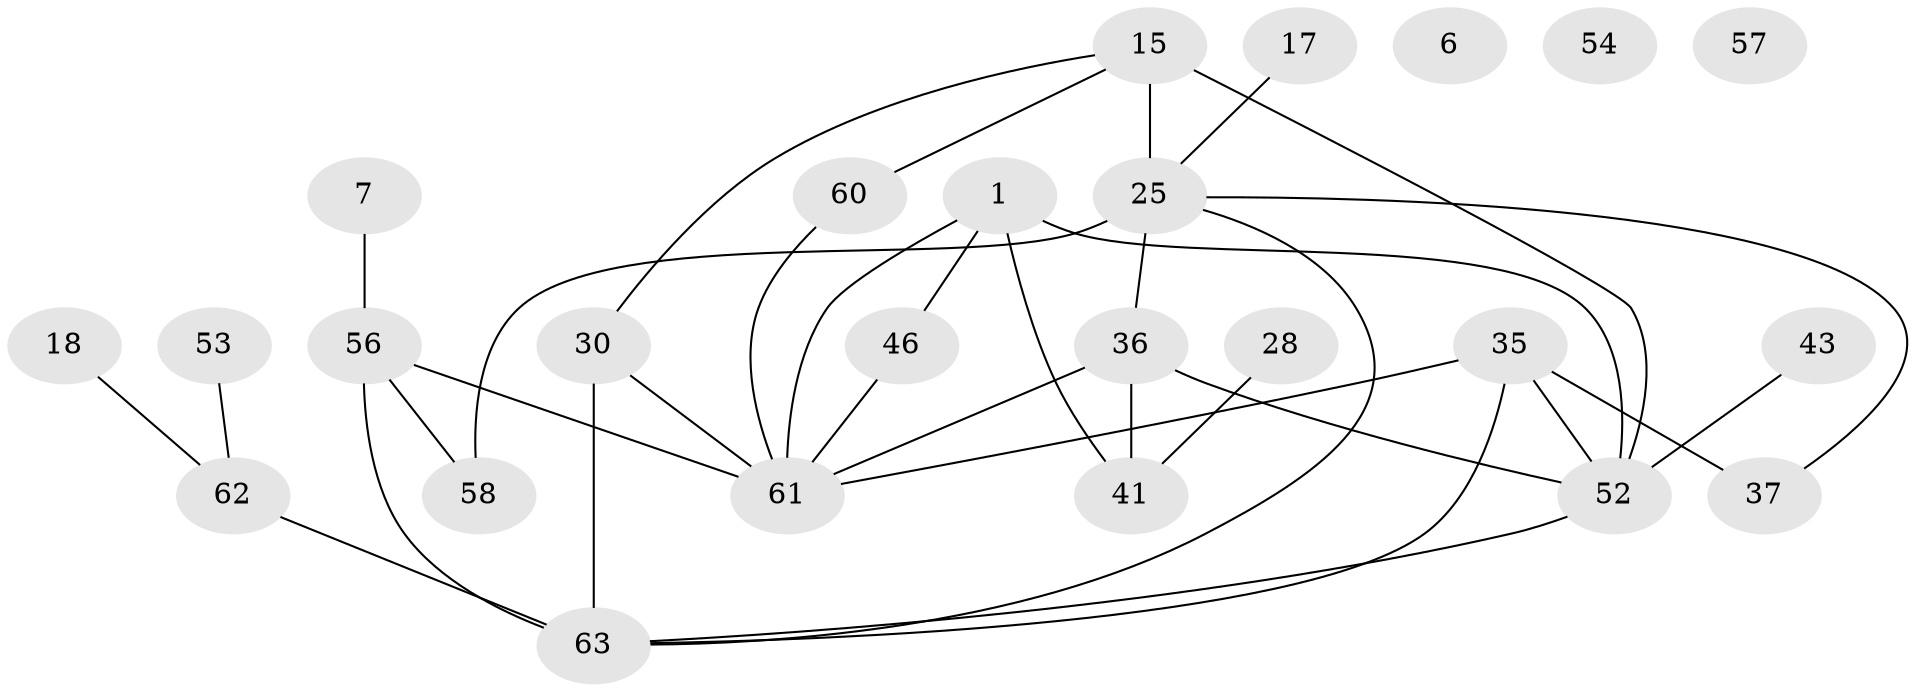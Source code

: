 // original degree distribution, {6: 0.06349206349206349, 4: 0.15873015873015872, 0: 0.047619047619047616, 1: 0.14285714285714285, 2: 0.2222222222222222, 5: 0.14285714285714285, 3: 0.2222222222222222}
// Generated by graph-tools (version 1.1) at 2025/42/03/04/25 21:42:28]
// undirected, 25 vertices, 34 edges
graph export_dot {
graph [start="1"]
  node [color=gray90,style=filled];
  1;
  6;
  7;
  15 [super="+5+3"];
  17;
  18;
  25 [super="+16"];
  28;
  30;
  35 [super="+22+27"];
  36 [super="+11"];
  37 [super="+13"];
  41 [super="+20+38"];
  43;
  46 [super="+23"];
  52 [super="+39+29"];
  53;
  54;
  56 [super="+45"];
  57;
  58 [super="+48"];
  60 [super="+55"];
  61 [super="+59+50+42+49"];
  62 [super="+26"];
  63 [super="+33+34"];
  1 -- 46 [weight=2];
  1 -- 52;
  1 -- 41 [weight=2];
  1 -- 61;
  7 -- 56;
  15 -- 30 [weight=2];
  15 -- 52 [weight=4];
  15 -- 25 [weight=2];
  15 -- 60 [weight=2];
  17 -- 25;
  18 -- 62;
  25 -- 37;
  25 -- 58 [weight=2];
  25 -- 63;
  25 -- 36;
  28 -- 41;
  30 -- 61 [weight=2];
  30 -- 63;
  35 -- 52 [weight=2];
  35 -- 37 [weight=2];
  35 -- 61 [weight=2];
  35 -- 63;
  36 -- 41 [weight=2];
  36 -- 61 [weight=3];
  36 -- 52 [weight=2];
  43 -- 52;
  46 -- 61 [weight=2];
  52 -- 63;
  53 -- 62;
  56 -- 58;
  56 -- 61 [weight=4];
  56 -- 63;
  60 -- 61;
  62 -- 63 [weight=2];
}
